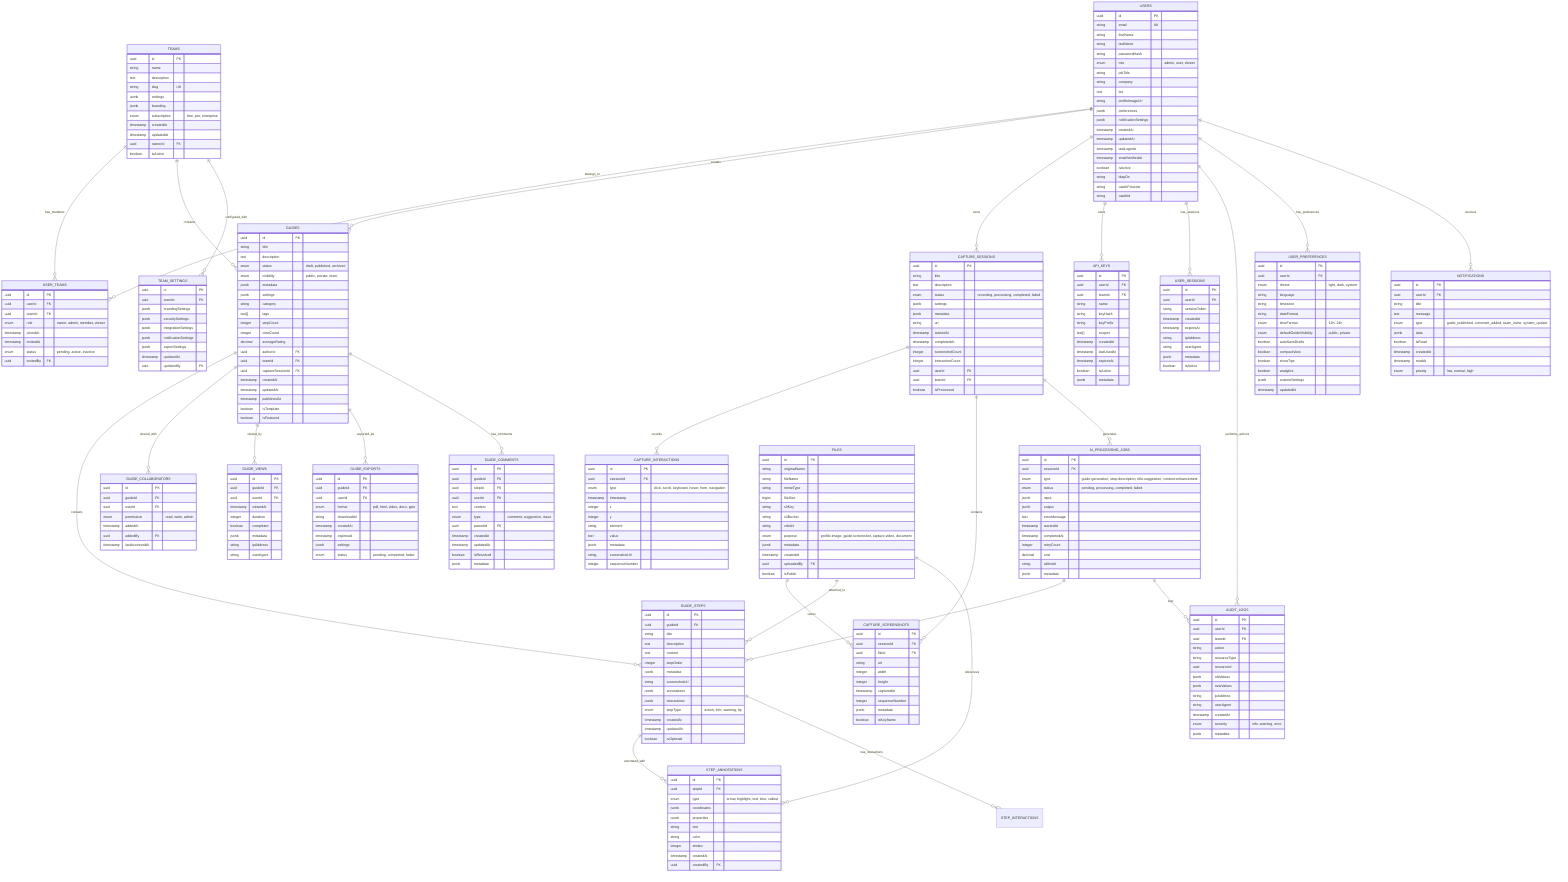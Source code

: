 erDiagram
    %% Core User and Team Management
    USERS ||--o{ USER_TEAMS : belongs_to
    TEAMS ||--o{ USER_TEAMS : has_members
    USERS ||--o{ GUIDES : creates
    TEAMS ||--o{ GUIDES : contains
    USERS ||--o{ CAPTURE_SESSIONS : owns
    
    %% Guide Structure
    GUIDES ||--o{ GUIDE_STEPS : contains
    GUIDES ||--o{ GUIDE_COLLABORATORS : shared_with
    GUIDES ||--o{ GUIDE_VIEWS : viewed_by
    GUIDES ||--o{ GUIDE_EXPORTS : exported_as
    GUIDES ||--o{ GUIDE_COMMENTS : has_comments
    
    %% Step Details
    GUIDE_STEPS ||--o{ STEP_ANNOTATIONS : annotated_with
    GUIDE_STEPS ||--o{ STEP_INTERACTIONS : has_interactions
    
    %% Capture System
    CAPTURE_SESSIONS ||--o{ CAPTURE_INTERACTIONS : records
    CAPTURE_SESSIONS ||--o{ CAPTURE_SCREENSHOTS : contains
    CAPTURE_SESSIONS ||--o{ AI_PROCESSING_JOBS : generates
    
    %% File Management
    FILES ||--o{ CAPTURE_SCREENSHOTS : stores
    FILES ||--o{ GUIDE_STEPS : attached_to
    FILES ||--o{ STEP_ANNOTATIONS : references
    
    %% AI and Processing
    AI_PROCESSING_JOBS ||--o{ GUIDE_STEPS : produces
    AI_PROCESSING_JOBS ||--o{ AUDIT_LOGS : logs
    
    %% Authentication and Security
    USERS ||--o{ API_KEYS : owns
    USERS ||--o{ USER_SESSIONS : has_sessions
    USERS ||--o{ AUDIT_LOGS : performs_actions
    
    %% Notifications and Preferences
    USERS ||--o{ USER_PREFERENCES : has_preferences
    USERS ||--o{ NOTIFICATIONS : receives
    TEAMS ||--o{ TEAM_SETTINGS : configured_with
    
    USERS {
        uuid id PK
        string email UK
        string firstName
        string lastName
        string passwordHash
        enum role "admin, user, viewer"
        string jobTitle
        string company
        text bio
        string profileImageUrl
        jsonb preferences
        jsonb notificationSettings
        timestamp createdAt
        timestamp updatedAt
        timestamp lastLoginAt
        timestamp emailVerifiedAt
        boolean isActive
        string ldapDn
        string oauthProvider
        string oauthId
    }
    
    TEAMS {
        uuid id PK
        string name
        text description
        string slug UK
        jsonb settings
        jsonb branding
        enum subscription "free, pro, enterprise"
        timestamp createdAt
        timestamp updatedAt
        uuid ownerId FK
        boolean isActive
    }
    
    USER_TEAMS {
        uuid id PK
        uuid userId FK
        uuid teamId FK
        enum role "owner, admin, member, viewer"
        timestamp joinedAt
        timestamp invitedAt
        enum status "pending, active, inactive"
        uuid invitedBy FK
    }
    
    GUIDES {
        uuid id PK
        string title
        text description
        enum status "draft, published, archived"
        enum visibility "public, private, team"
        jsonb metadata
        jsonb settings
        string category
        text[] tags
        integer stepCount
        integer viewCount
        decimal averageRating
        uuid authorId FK
        uuid teamId FK
        uuid captureSessionId FK
        timestamp createdAt
        timestamp updatedAt
        timestamp publishedAt
        boolean isTemplate
        boolean isFeatured
    }
    
    GUIDE_STEPS {
        uuid id PK
        uuid guideId FK
        string title
        text description
        text content
        integer stepOrder
        jsonb metadata
        string screenshotUrl
        jsonb annotations
        jsonb interactions
        enum stepType "action, info, warning, tip"
        timestamp createdAt
        timestamp updatedAt
        boolean isOptional
    }
    
    STEP_ANNOTATIONS {
        uuid id PK
        uuid stepId FK
        enum type "arrow, highlight, text, blur, callout"
        jsonb coordinates
        jsonb properties
        string text
        string color
        integer zIndex
        timestamp createdAt
        uuid createdBy FK
    }
    
    CAPTURE_SESSIONS {
        uuid id PK
        string title
        text description
        enum status "recording, processing, completed, failed"
        jsonb settings
        jsonb metadata
        string url
        timestamp startedAt
        timestamp completedAt
        integer screenshotCount
        integer interactionCount
        uuid userId FK
        uuid teamId FK
        boolean isProcessed
    }
    
    CAPTURE_INTERACTIONS {
        uuid id PK
        uuid sessionId FK
        enum type "click, scroll, keyboard, hover, form, navigation"
        timestamp timestamp
        integer x
        integer y
        string element
        text value
        jsonb metadata
        string screenshotUrl
        integer sequenceNumber
    }
    
    CAPTURE_SCREENSHOTS {
        uuid id PK
        uuid sessionId FK
        uuid fileId FK
        string url
        integer width
        integer height
        timestamp capturedAt
        integer sequenceNumber
        jsonb metadata
        boolean isKeyframe
    }
    
    FILES {
        uuid id PK
        string originalName
        string fileName
        string mimeType
        bigint fileSize
        string s3Key
        string s3Bucket
        string cdnUrl
        enum purpose "profile-image, guide-screenshot, capture-video, document"
        jsonb metadata
        timestamp createdAt
        uuid uploadedBy FK
        boolean isPublic
    }
    
    AI_PROCESSING_JOBS {
        uuid id PK
        uuid sessionId FK
        enum type "guide-generation, step-description, title-suggestion, content-enhancement"
        enum status "pending, processing, completed, failed"
        jsonb input
        jsonb output
        text errorMessage
        timestamp startedAt
        timestamp completedAt
        integer retryCount
        decimal cost
        string aiModel
        jsonb metadata
    }
    
    GUIDE_COLLABORATORS {
        uuid id PK
        uuid guideId FK
        uuid userId FK
        enum permission "read, write, admin"
        timestamp addedAt
        uuid addedBy FK
        timestamp lastAccessedAt
    }
    
    GUIDE_VIEWS {
        uuid id PK
        uuid guideId FK
        uuid userId FK
        timestamp viewedAt
        integer duration
        boolean completed
        jsonb metadata
        string ipAddress
        string userAgent
    }
    
    GUIDE_EXPORTS {
        uuid id PK
        uuid guideId FK
        uuid userId FK
        enum format "pdf, html, video, docx, pptx"
        string downloadUrl
        timestamp createdAt
        timestamp expiresAt
        jsonb settings
        enum status "pending, completed, failed"
    }
    
    GUIDE_COMMENTS {
        uuid id PK
        uuid guideId FK
        uuid stepId FK
        uuid userId FK
        text content
        enum type "comment, suggestion, issue"
        uuid parentId FK
        timestamp createdAt
        timestamp updatedAt
        boolean isResolved
        jsonb metadata
    }
    
    USER_PREFERENCES {
        uuid id PK
        uuid userId FK
        enum theme "light, dark, system"
        string language
        string timezone
        string dateFormat
        enum timeFormat "12h, 24h"
        enum defaultGuideVisibility "public, private"
        boolean autoSaveDrafts
        boolean compactView
        boolean showTips
        boolean analytics
        jsonb customSettings
        timestamp updatedAt
    }
    
    NOTIFICATIONS {
        uuid id PK
        uuid userId FK
        string title
        text message
        enum type "guide_published, comment_added, team_invite, system_update"
        jsonb data
        boolean isRead
        timestamp createdAt
        timestamp readAt
        enum priority "low, normal, high"
    }
    
    API_KEYS {
        uuid id PK
        uuid userId FK
        uuid teamId FK
        string name
        string keyHash
        string keyPrefix
        text[] scopes
        timestamp createdAt
        timestamp lastUsedAt
        timestamp expiresAt
        boolean isActive
        jsonb metadata
    }
    
    USER_SESSIONS {
        uuid id PK
        uuid userId FK
        string sessionToken
        timestamp createdAt
        timestamp expiresAt
        string ipAddress
        string userAgent
        jsonb metadata
        boolean isActive
    }
    
    AUDIT_LOGS {
        uuid id PK
        uuid userId FK
        uuid teamId FK
        string action
        string resourceType
        uuid resourceId
        jsonb oldValues
        jsonb newValues
        string ipAddress
        string userAgent
        timestamp createdAt
        enum severity "info, warning, error"
        jsonb metadata
    }
    
    TEAM_SETTINGS {
        uuid id PK
        uuid teamId FK
        jsonb brandingSettings
        jsonb securitySettings
        jsonb integrationSettings
        jsonb notificationSettings
        jsonb exportSettings
        timestamp updatedAt
        uuid updatedBy FK
    }